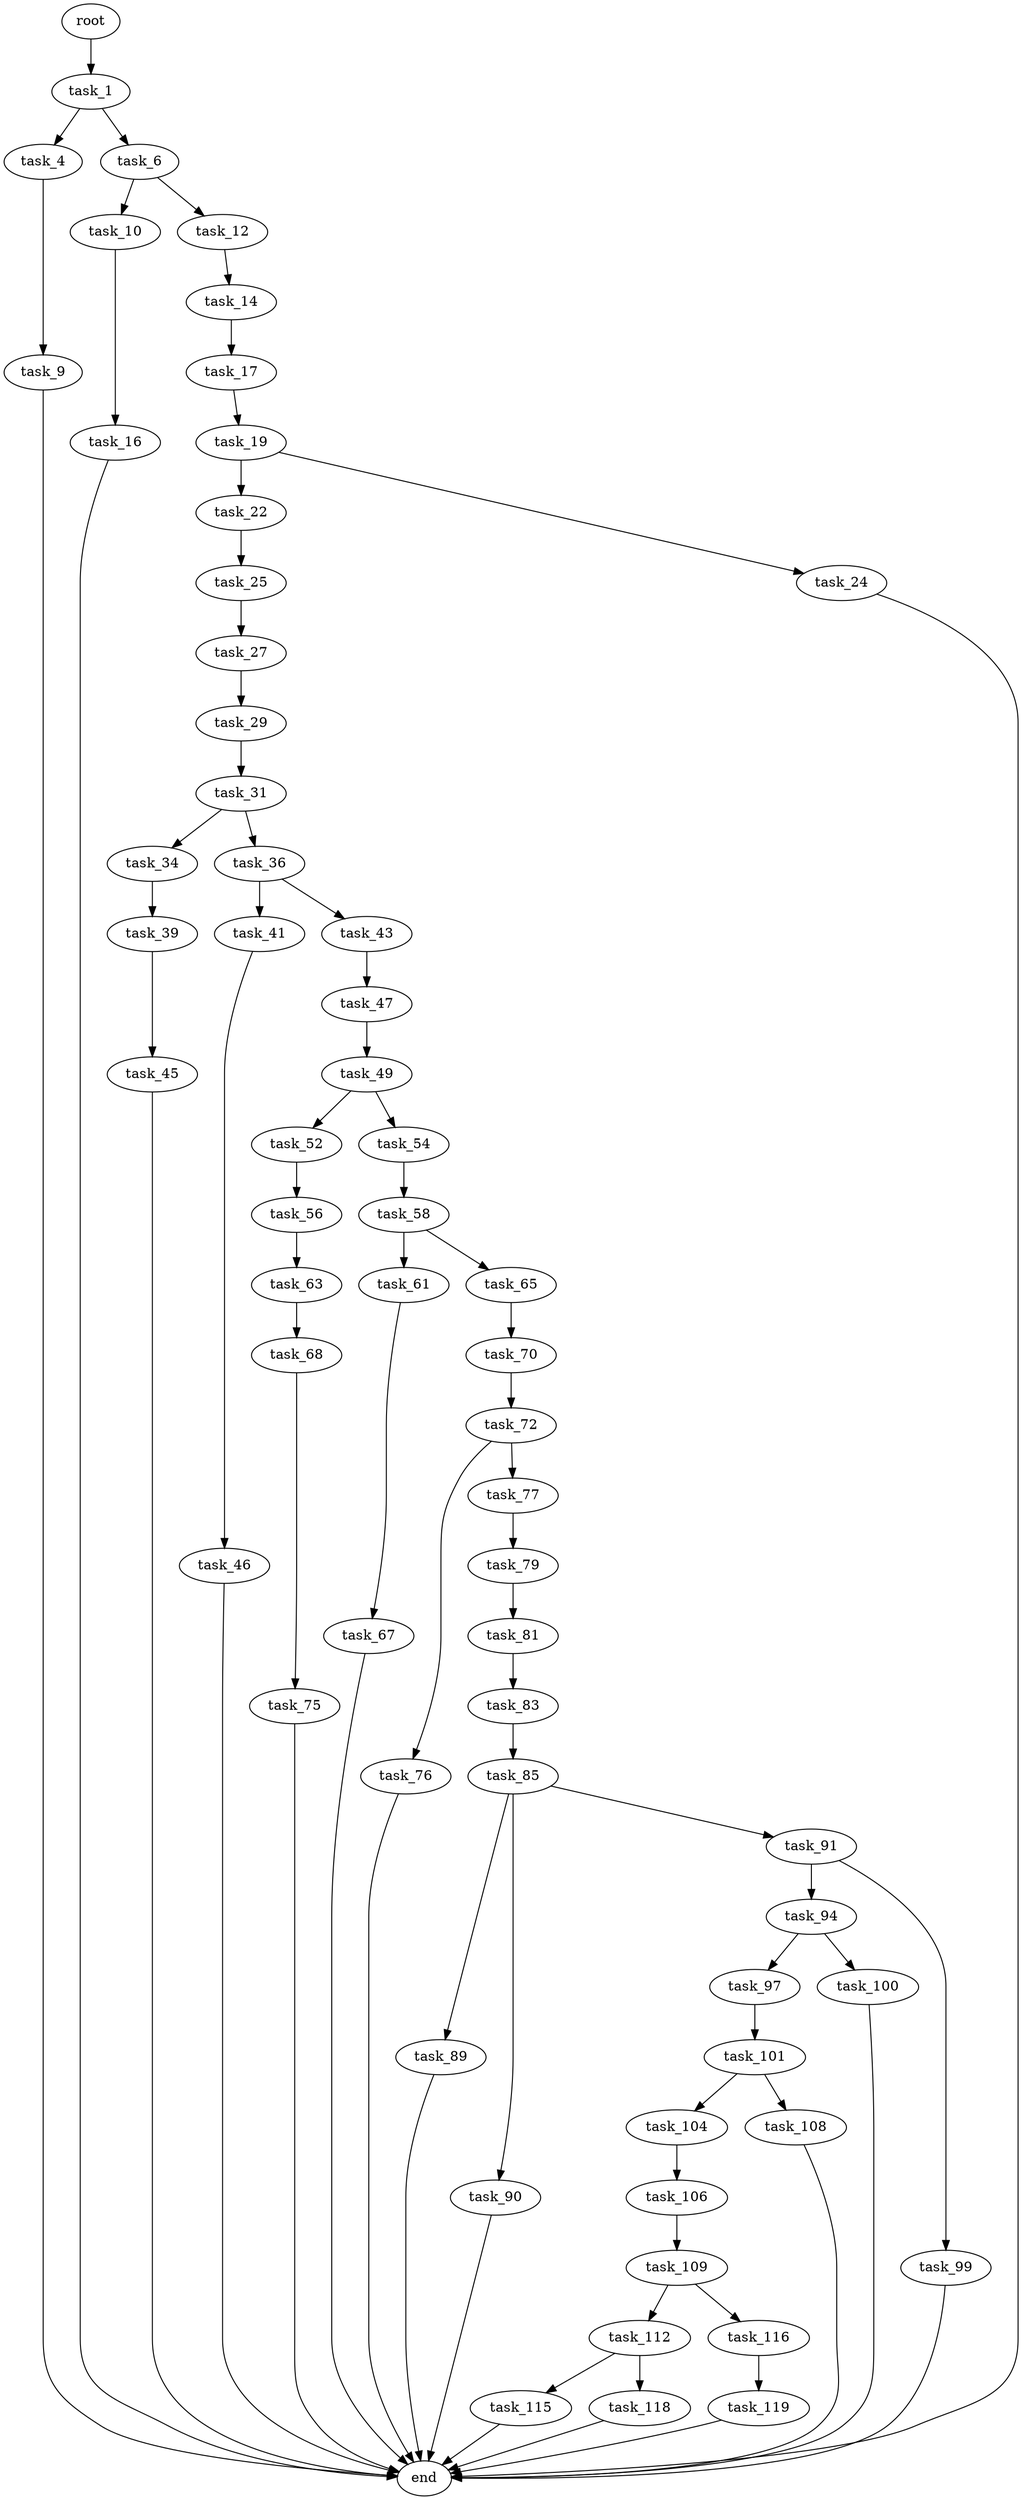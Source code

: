 digraph G {
  root [size="0.000000"];
  task_1 [size="19209954330.000000"];
  task_4 [size="19581874704.000000"];
  task_6 [size="782757789696.000000"];
  task_9 [size="27197805360.000000"];
  task_10 [size="1073741824000.000000"];
  task_12 [size="327153177594.000000"];
  task_14 [size="31479572638.000000"];
  task_16 [size="14550514223.000000"];
  task_17 [size="231928233984.000000"];
  task_19 [size="3597154848.000000"];
  task_22 [size="25627624309.000000"];
  task_24 [size="44486512034.000000"];
  task_25 [size="6614253134.000000"];
  task_27 [size="1053531764.000000"];
  task_29 [size="1073741824000.000000"];
  task_31 [size="134217728000.000000"];
  task_34 [size="1322622129.000000"];
  task_36 [size="68719476736.000000"];
  task_39 [size="325218792970.000000"];
  task_41 [size="231928233984.000000"];
  task_43 [size="418765319.000000"];
  task_45 [size="11283002644.000000"];
  task_46 [size="68719476736.000000"];
  task_47 [size="15684340959.000000"];
  task_49 [size="231928233984.000000"];
  task_52 [size="192564862346.000000"];
  task_54 [size="133287884824.000000"];
  task_56 [size="24663718764.000000"];
  task_58 [size="315897474586.000000"];
  task_61 [size="134217728000.000000"];
  task_63 [size="22527997740.000000"];
  task_65 [size="11213832350.000000"];
  task_67 [size="177329048427.000000"];
  task_68 [size="169892454582.000000"];
  task_70 [size="1073741824000.000000"];
  task_72 [size="1846790370.000000"];
  task_75 [size="368293445632.000000"];
  task_76 [size="30541996793.000000"];
  task_77 [size="25778222985.000000"];
  task_79 [size="25178489269.000000"];
  task_81 [size="1073741824000.000000"];
  task_83 [size="314962404986.000000"];
  task_85 [size="368293445632.000000"];
  task_89 [size="437490070015.000000"];
  task_90 [size="437202789119.000000"];
  task_91 [size="5082323175.000000"];
  task_94 [size="140322628596.000000"];
  task_97 [size="29249179047.000000"];
  task_99 [size="890500396.000000"];
  task_100 [size="4249184581.000000"];
  task_101 [size="162031922037.000000"];
  task_104 [size="3052766304.000000"];
  task_106 [size="782757789696.000000"];
  task_108 [size="7756492491.000000"];
  task_109 [size="20630645495.000000"];
  task_112 [size="12984349848.000000"];
  task_115 [size="4640006883.000000"];
  task_116 [size="1840756113.000000"];
  task_118 [size="1073741824000.000000"];
  task_119 [size="549755813888.000000"];
  end [size="0.000000"];

  root -> task_1 [size="1.000000"];
  task_1 -> task_4 [size="75497472.000000"];
  task_1 -> task_6 [size="75497472.000000"];
  task_4 -> task_9 [size="33554432.000000"];
  task_6 -> task_10 [size="679477248.000000"];
  task_6 -> task_12 [size="679477248.000000"];
  task_9 -> end [size="1.000000"];
  task_10 -> task_16 [size="838860800.000000"];
  task_12 -> task_14 [size="209715200.000000"];
  task_14 -> task_17 [size="33554432.000000"];
  task_16 -> end [size="1.000000"];
  task_17 -> task_19 [size="301989888.000000"];
  task_19 -> task_22 [size="411041792.000000"];
  task_19 -> task_24 [size="411041792.000000"];
  task_22 -> task_25 [size="33554432.000000"];
  task_24 -> end [size="1.000000"];
  task_25 -> task_27 [size="33554432.000000"];
  task_27 -> task_29 [size="75497472.000000"];
  task_29 -> task_31 [size="838860800.000000"];
  task_31 -> task_34 [size="209715200.000000"];
  task_31 -> task_36 [size="209715200.000000"];
  task_34 -> task_39 [size="33554432.000000"];
  task_36 -> task_41 [size="134217728.000000"];
  task_36 -> task_43 [size="134217728.000000"];
  task_39 -> task_45 [size="209715200.000000"];
  task_41 -> task_46 [size="301989888.000000"];
  task_43 -> task_47 [size="33554432.000000"];
  task_45 -> end [size="1.000000"];
  task_46 -> end [size="1.000000"];
  task_47 -> task_49 [size="838860800.000000"];
  task_49 -> task_52 [size="301989888.000000"];
  task_49 -> task_54 [size="301989888.000000"];
  task_52 -> task_56 [size="679477248.000000"];
  task_54 -> task_58 [size="301989888.000000"];
  task_56 -> task_63 [size="536870912.000000"];
  task_58 -> task_61 [size="209715200.000000"];
  task_58 -> task_65 [size="209715200.000000"];
  task_61 -> task_67 [size="209715200.000000"];
  task_63 -> task_68 [size="411041792.000000"];
  task_65 -> task_70 [size="209715200.000000"];
  task_67 -> end [size="1.000000"];
  task_68 -> task_75 [size="679477248.000000"];
  task_70 -> task_72 [size="838860800.000000"];
  task_72 -> task_76 [size="33554432.000000"];
  task_72 -> task_77 [size="33554432.000000"];
  task_75 -> end [size="1.000000"];
  task_76 -> end [size="1.000000"];
  task_77 -> task_79 [size="679477248.000000"];
  task_79 -> task_81 [size="679477248.000000"];
  task_81 -> task_83 [size="838860800.000000"];
  task_83 -> task_85 [size="536870912.000000"];
  task_85 -> task_89 [size="411041792.000000"];
  task_85 -> task_90 [size="411041792.000000"];
  task_85 -> task_91 [size="411041792.000000"];
  task_89 -> end [size="1.000000"];
  task_90 -> end [size="1.000000"];
  task_91 -> task_94 [size="209715200.000000"];
  task_91 -> task_99 [size="209715200.000000"];
  task_94 -> task_97 [size="134217728.000000"];
  task_94 -> task_100 [size="134217728.000000"];
  task_97 -> task_101 [size="75497472.000000"];
  task_99 -> end [size="1.000000"];
  task_100 -> end [size="1.000000"];
  task_101 -> task_104 [size="209715200.000000"];
  task_101 -> task_108 [size="209715200.000000"];
  task_104 -> task_106 [size="75497472.000000"];
  task_106 -> task_109 [size="679477248.000000"];
  task_108 -> end [size="1.000000"];
  task_109 -> task_112 [size="411041792.000000"];
  task_109 -> task_116 [size="411041792.000000"];
  task_112 -> task_115 [size="209715200.000000"];
  task_112 -> task_118 [size="209715200.000000"];
  task_115 -> end [size="1.000000"];
  task_116 -> task_119 [size="33554432.000000"];
  task_118 -> end [size="1.000000"];
  task_119 -> end [size="1.000000"];
}
